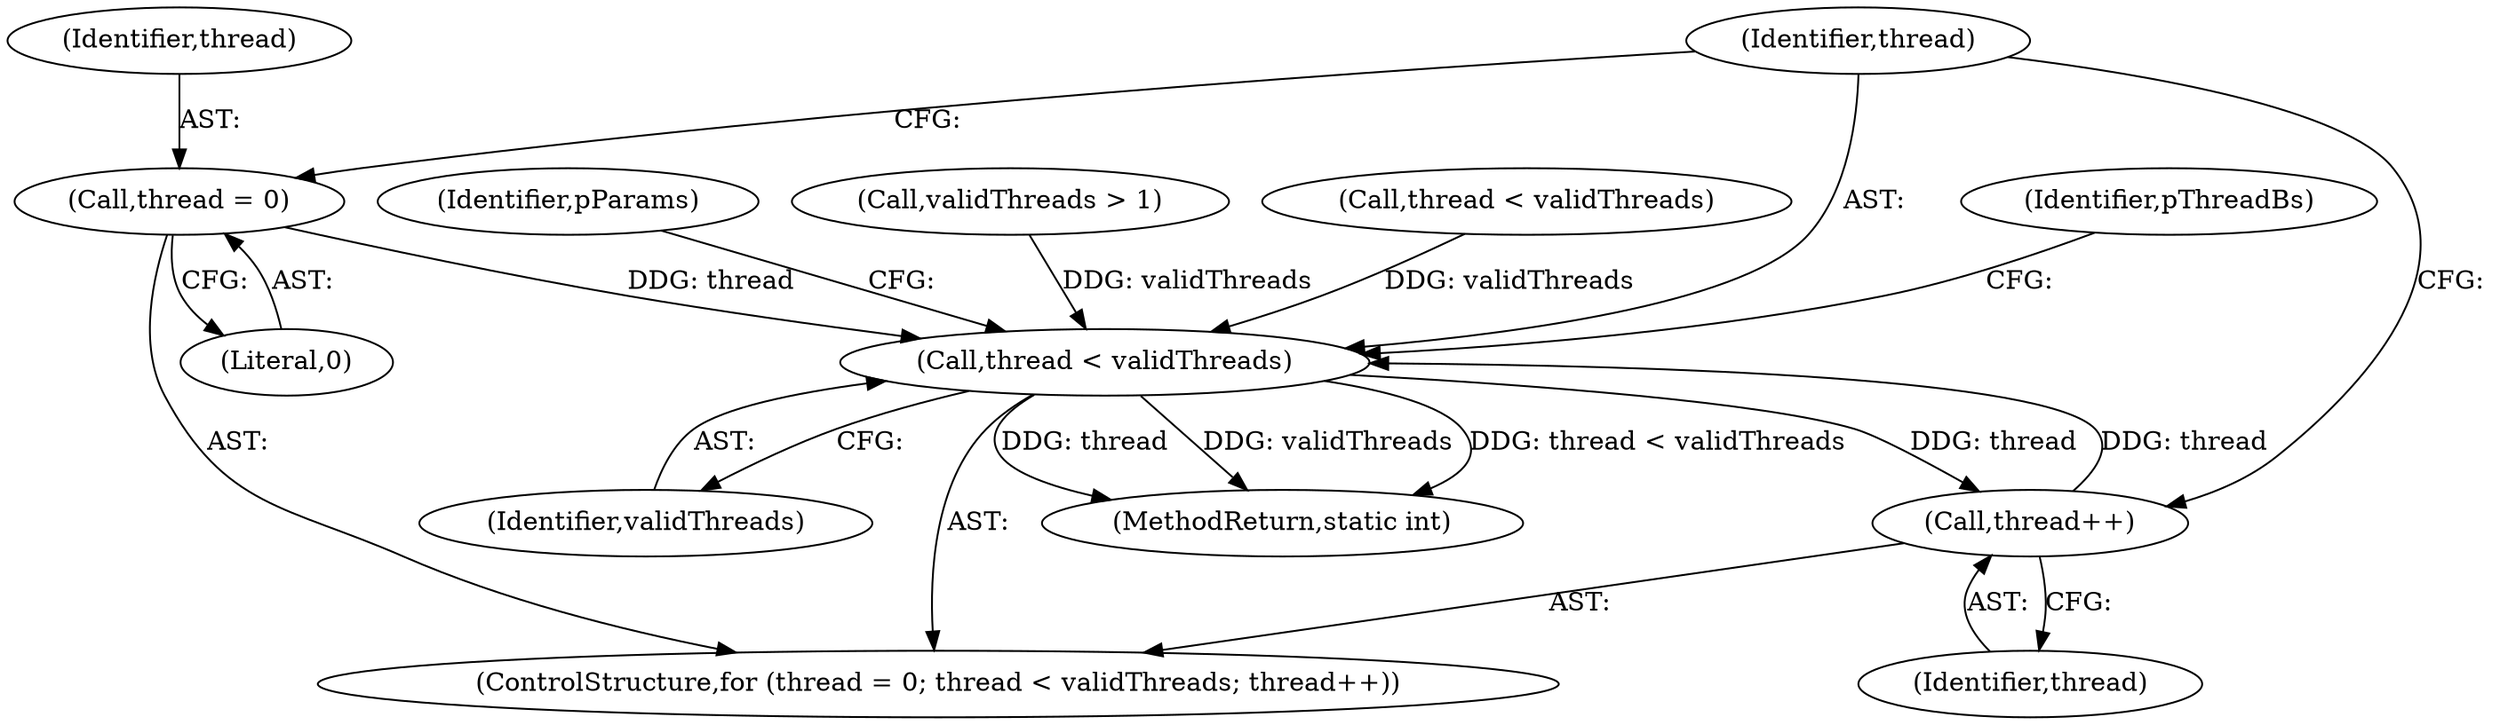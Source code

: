 digraph "0_Android_5d4405f601fa11a8955fd7611532c982420e4206@API" {
"1000509" [label="(Call,thread = 0)"];
"1000512" [label="(Call,thread < validThreads)"];
"1000515" [label="(Call,thread++)"];
"1000514" [label="(Identifier,validThreads)"];
"1000515" [label="(Call,thread++)"];
"1000508" [label="(ControlStructure,for (thread = 0; thread < validThreads; thread++))"];
"1000520" [label="(Identifier,pThreadBs)"];
"1000629" [label="(Identifier,pParams)"];
"1000439" [label="(Call,validThreads > 1)"];
"1000509" [label="(Call,thread = 0)"];
"1000511" [label="(Literal,0)"];
"1000512" [label="(Call,thread < validThreads)"];
"1000462" [label="(Call,thread < validThreads)"];
"1000660" [label="(MethodReturn,static int)"];
"1000516" [label="(Identifier,thread)"];
"1000513" [label="(Identifier,thread)"];
"1000510" [label="(Identifier,thread)"];
"1000509" -> "1000508"  [label="AST: "];
"1000509" -> "1000511"  [label="CFG: "];
"1000510" -> "1000509"  [label="AST: "];
"1000511" -> "1000509"  [label="AST: "];
"1000513" -> "1000509"  [label="CFG: "];
"1000509" -> "1000512"  [label="DDG: thread"];
"1000512" -> "1000508"  [label="AST: "];
"1000512" -> "1000514"  [label="CFG: "];
"1000513" -> "1000512"  [label="AST: "];
"1000514" -> "1000512"  [label="AST: "];
"1000520" -> "1000512"  [label="CFG: "];
"1000629" -> "1000512"  [label="CFG: "];
"1000512" -> "1000660"  [label="DDG: thread"];
"1000512" -> "1000660"  [label="DDG: validThreads"];
"1000512" -> "1000660"  [label="DDG: thread < validThreads"];
"1000515" -> "1000512"  [label="DDG: thread"];
"1000439" -> "1000512"  [label="DDG: validThreads"];
"1000462" -> "1000512"  [label="DDG: validThreads"];
"1000512" -> "1000515"  [label="DDG: thread"];
"1000515" -> "1000508"  [label="AST: "];
"1000515" -> "1000516"  [label="CFG: "];
"1000516" -> "1000515"  [label="AST: "];
"1000513" -> "1000515"  [label="CFG: "];
}
